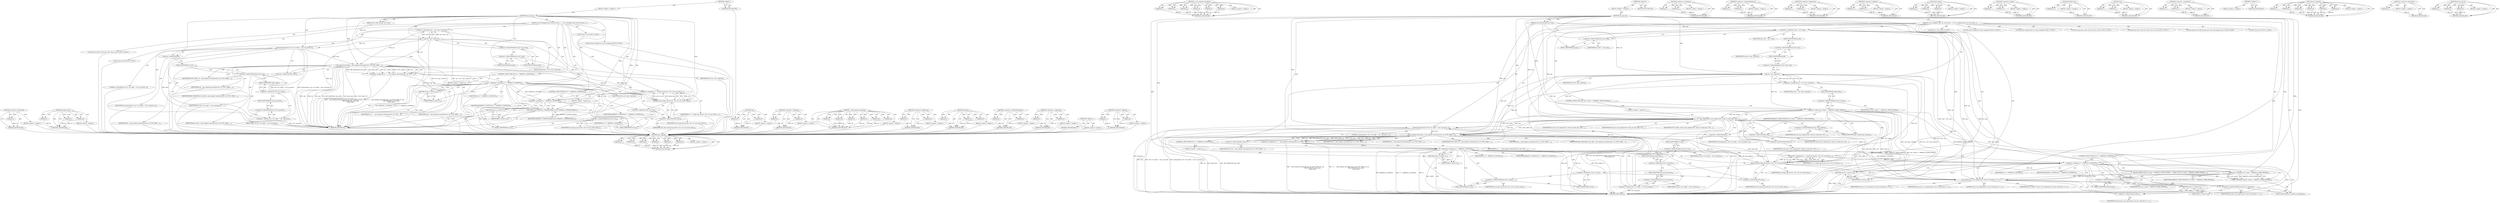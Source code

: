 digraph "&lt;operator&gt;.addition" {
vulnerable_163 [label=<(METHOD,get_segment)>];
vulnerable_164 [label=<(PARAM,p1)>];
vulnerable_165 [label=<(PARAM,p2)>];
vulnerable_166 [label=<(PARAM,p3)>];
vulnerable_167 [label=<(PARAM,p4)>];
vulnerable_168 [label=<(PARAM,p5)>];
vulnerable_169 [label=<(PARAM,p6)>];
vulnerable_170 [label=<(BLOCK,&lt;empty&gt;,&lt;empty&gt;)>];
vulnerable_171 [label=<(METHOD_RETURN,ANY)>];
vulnerable_192 [label=<(METHOD,__load_segment_descriptor)>];
vulnerable_193 [label=<(PARAM,p1)>];
vulnerable_194 [label=<(PARAM,p2)>];
vulnerable_195 [label=<(PARAM,p3)>];
vulnerable_196 [label=<(PARAM,p4)>];
vulnerable_197 [label=<(PARAM,p5)>];
vulnerable_198 [label=<(PARAM,p6)>];
vulnerable_199 [label=<(BLOCK,&lt;empty&gt;,&lt;empty&gt;)>];
vulnerable_200 [label=<(METHOD_RETURN,ANY)>];
vulnerable_6 [label=<(METHOD,&lt;global&gt;)<SUB>1</SUB>>];
vulnerable_7 [label=<(BLOCK,&lt;empty&gt;,&lt;empty&gt;)<SUB>1</SUB>>];
vulnerable_8 [label=<(METHOD,em_jmp_far)<SUB>1</SUB>>];
vulnerable_9 [label=<(PARAM,struct x86_emulate_ctxt *ctxt)<SUB>1</SUB>>];
vulnerable_10 [label=<(BLOCK,{
 	int rc;
	unsigned short sel, old_sel;
	stru...,{
 	int rc;
	unsigned short sel, old_sel;
	stru...)<SUB>2</SUB>>];
vulnerable_11 [label="<(LOCAL,int rc: int)<SUB>3</SUB>>"];
vulnerable_12 [label="<(LOCAL,short unsigned sel: short unsigned)<SUB>4</SUB>>"];
vulnerable_13 [label="<(LOCAL,short unsigned old_sel: short unsigned)<SUB>4</SUB>>"];
vulnerable_14 [label="<(LOCAL,struct desc_struct old_desc: desc_struct)<SUB>5</SUB>>"];
vulnerable_15 [label="<(LOCAL,struct desc_struct new_desc: desc_struct)<SUB>5</SUB>>"];
vulnerable_16 [label="<(LOCAL,const struct x86_emulate_ops* ops: x86_emulate_ops*)<SUB>6</SUB>>"];
vulnerable_17 [label=<(&lt;operator&gt;.assignment,*ops = ctxt-&gt;ops)<SUB>6</SUB>>];
vulnerable_18 [label=<(IDENTIFIER,ops,*ops = ctxt-&gt;ops)<SUB>6</SUB>>];
vulnerable_19 [label=<(&lt;operator&gt;.indirectFieldAccess,ctxt-&gt;ops)<SUB>6</SUB>>];
vulnerable_20 [label=<(IDENTIFIER,ctxt,*ops = ctxt-&gt;ops)<SUB>6</SUB>>];
vulnerable_21 [label=<(FIELD_IDENTIFIER,ops,ops)<SUB>6</SUB>>];
vulnerable_22 [label="<(LOCAL,u8 cpl: u8)<SUB>7</SUB>>"];
vulnerable_23 [label=<(&lt;operator&gt;.assignment,cpl = ctxt-&gt;ops-&gt;cpl(ctxt))<SUB>7</SUB>>];
vulnerable_24 [label=<(IDENTIFIER,cpl,cpl = ctxt-&gt;ops-&gt;cpl(ctxt))<SUB>7</SUB>>];
vulnerable_25 [label=<(cpl,ctxt-&gt;ops-&gt;cpl(ctxt))<SUB>7</SUB>>];
vulnerable_26 [label=<(&lt;operator&gt;.indirectFieldAccess,ctxt-&gt;ops-&gt;cpl)<SUB>7</SUB>>];
vulnerable_27 [label=<(&lt;operator&gt;.indirectFieldAccess,ctxt-&gt;ops)<SUB>7</SUB>>];
vulnerable_28 [label=<(IDENTIFIER,ctxt,ctxt-&gt;ops-&gt;cpl(ctxt))<SUB>7</SUB>>];
vulnerable_29 [label=<(FIELD_IDENTIFIER,ops,ops)<SUB>7</SUB>>];
vulnerable_30 [label=<(FIELD_IDENTIFIER,cpl,cpl)<SUB>7</SUB>>];
vulnerable_31 [label=<(IDENTIFIER,ctxt,ctxt-&gt;ops-&gt;cpl(ctxt))<SUB>7</SUB>>];
vulnerable_32 [label=<(CONTROL_STRUCTURE,IF,if (ctxt-&gt;mode == X86EMUL_MODE_PROT64))<SUB>10</SUB>>];
vulnerable_33 [label=<(&lt;operator&gt;.equals,ctxt-&gt;mode == X86EMUL_MODE_PROT64)<SUB>10</SUB>>];
vulnerable_34 [label=<(&lt;operator&gt;.indirectFieldAccess,ctxt-&gt;mode)<SUB>10</SUB>>];
vulnerable_35 [label=<(IDENTIFIER,ctxt,ctxt-&gt;mode == X86EMUL_MODE_PROT64)<SUB>10</SUB>>];
vulnerable_36 [label=<(FIELD_IDENTIFIER,mode,mode)<SUB>10</SUB>>];
vulnerable_37 [label=<(IDENTIFIER,X86EMUL_MODE_PROT64,ctxt-&gt;mode == X86EMUL_MODE_PROT64)<SUB>10</SUB>>];
vulnerable_38 [label=<(BLOCK,&lt;empty&gt;,&lt;empty&gt;)<SUB>11</SUB>>];
vulnerable_39 [label=<(get_segment,ops-&gt;get_segment(ctxt, &amp;old_sel, &amp;old_desc, NUL...)<SUB>11</SUB>>];
vulnerable_40 [label=<(&lt;operator&gt;.indirectFieldAccess,ops-&gt;get_segment)<SUB>11</SUB>>];
vulnerable_41 [label=<(IDENTIFIER,ops,ops-&gt;get_segment(ctxt, &amp;old_sel, &amp;old_desc, NUL...)<SUB>11</SUB>>];
vulnerable_42 [label=<(FIELD_IDENTIFIER,get_segment,get_segment)<SUB>11</SUB>>];
vulnerable_43 [label=<(IDENTIFIER,ctxt,ops-&gt;get_segment(ctxt, &amp;old_sel, &amp;old_desc, NUL...)<SUB>11</SUB>>];
vulnerable_44 [label=<(&lt;operator&gt;.addressOf,&amp;old_sel)<SUB>11</SUB>>];
vulnerable_45 [label=<(IDENTIFIER,old_sel,ops-&gt;get_segment(ctxt, &amp;old_sel, &amp;old_desc, NUL...)<SUB>11</SUB>>];
vulnerable_46 [label=<(&lt;operator&gt;.addressOf,&amp;old_desc)<SUB>11</SUB>>];
vulnerable_47 [label=<(IDENTIFIER,old_desc,ops-&gt;get_segment(ctxt, &amp;old_sel, &amp;old_desc, NUL...)<SUB>11</SUB>>];
vulnerable_48 [label=<(IDENTIFIER,NULL,ops-&gt;get_segment(ctxt, &amp;old_sel, &amp;old_desc, NUL...)<SUB>11</SUB>>];
vulnerable_49 [label=<(IDENTIFIER,VCPU_SREG_CS,ops-&gt;get_segment(ctxt, &amp;old_sel, &amp;old_desc, NUL...)<SUB>12</SUB>>];
vulnerable_50 [label=<(memcpy,memcpy(&amp;sel, ctxt-&gt;src.valptr + ctxt-&gt;op_bytes, 2))<SUB>13</SUB>>];
vulnerable_51 [label=<(&lt;operator&gt;.addressOf,&amp;sel)<SUB>13</SUB>>];
vulnerable_52 [label=<(IDENTIFIER,sel,memcpy(&amp;sel, ctxt-&gt;src.valptr + ctxt-&gt;op_bytes, 2))<SUB>13</SUB>>];
vulnerable_53 [label=<(&lt;operator&gt;.addition,ctxt-&gt;src.valptr + ctxt-&gt;op_bytes)<SUB>13</SUB>>];
vulnerable_54 [label=<(&lt;operator&gt;.fieldAccess,ctxt-&gt;src.valptr)<SUB>13</SUB>>];
vulnerable_55 [label=<(&lt;operator&gt;.indirectFieldAccess,ctxt-&gt;src)<SUB>13</SUB>>];
vulnerable_56 [label=<(IDENTIFIER,ctxt,ctxt-&gt;src.valptr + ctxt-&gt;op_bytes)<SUB>13</SUB>>];
vulnerable_57 [label=<(FIELD_IDENTIFIER,src,src)<SUB>13</SUB>>];
vulnerable_58 [label=<(FIELD_IDENTIFIER,valptr,valptr)<SUB>13</SUB>>];
vulnerable_59 [label=<(&lt;operator&gt;.indirectFieldAccess,ctxt-&gt;op_bytes)<SUB>13</SUB>>];
vulnerable_60 [label=<(IDENTIFIER,ctxt,ctxt-&gt;src.valptr + ctxt-&gt;op_bytes)<SUB>13</SUB>>];
vulnerable_61 [label=<(FIELD_IDENTIFIER,op_bytes,op_bytes)<SUB>13</SUB>>];
vulnerable_62 [label=<(LITERAL,2,memcpy(&amp;sel, ctxt-&gt;src.valptr + ctxt-&gt;op_bytes, 2))<SUB>13</SUB>>];
vulnerable_63 [label=<(&lt;operator&gt;.assignment,rc = __load_segment_descriptor(ctxt, sel, VCPU_...)<SUB>15</SUB>>];
vulnerable_64 [label=<(IDENTIFIER,rc,rc = __load_segment_descriptor(ctxt, sel, VCPU_...)<SUB>15</SUB>>];
vulnerable_65 [label=<(__load_segment_descriptor,__load_segment_descriptor(ctxt, sel, VCPU_SREG_...)<SUB>15</SUB>>];
vulnerable_66 [label=<(IDENTIFIER,ctxt,__load_segment_descriptor(ctxt, sel, VCPU_SREG_...)<SUB>15</SUB>>];
vulnerable_67 [label=<(IDENTIFIER,sel,__load_segment_descriptor(ctxt, sel, VCPU_SREG_...)<SUB>15</SUB>>];
vulnerable_68 [label=<(IDENTIFIER,VCPU_SREG_CS,__load_segment_descriptor(ctxt, sel, VCPU_SREG_...)<SUB>15</SUB>>];
vulnerable_69 [label=<(IDENTIFIER,cpl,__load_segment_descriptor(ctxt, sel, VCPU_SREG_...)<SUB>15</SUB>>];
vulnerable_70 [label=<(IDENTIFIER,X86_TRANSFER_CALL_JMP,__load_segment_descriptor(ctxt, sel, VCPU_SREG_...)<SUB>16</SUB>>];
vulnerable_71 [label=<(&lt;operator&gt;.addressOf,&amp;new_desc)<SUB>17</SUB>>];
vulnerable_72 [label=<(IDENTIFIER,new_desc,__load_segment_descriptor(ctxt, sel, VCPU_SREG_...)<SUB>17</SUB>>];
vulnerable_73 [label=<(CONTROL_STRUCTURE,IF,if (rc != X86EMUL_CONTINUE))<SUB>18</SUB>>];
vulnerable_74 [label=<(&lt;operator&gt;.notEquals,rc != X86EMUL_CONTINUE)<SUB>18</SUB>>];
vulnerable_75 [label=<(IDENTIFIER,rc,rc != X86EMUL_CONTINUE)<SUB>18</SUB>>];
vulnerable_76 [label=<(IDENTIFIER,X86EMUL_CONTINUE,rc != X86EMUL_CONTINUE)<SUB>18</SUB>>];
vulnerable_77 [label=<(BLOCK,&lt;empty&gt;,&lt;empty&gt;)<SUB>19</SUB>>];
vulnerable_78 [label=<(RETURN,return rc;,return rc;)<SUB>19</SUB>>];
vulnerable_79 [label=<(IDENTIFIER,rc,return rc;)<SUB>19</SUB>>];
vulnerable_80 [label=<(&lt;operator&gt;.assignment,rc = assign_eip_far(ctxt, ctxt-&gt;src.val, &amp;new_d...)<SUB>21</SUB>>];
vulnerable_81 [label=<(IDENTIFIER,rc,rc = assign_eip_far(ctxt, ctxt-&gt;src.val, &amp;new_d...)<SUB>21</SUB>>];
vulnerable_82 [label=<(assign_eip_far,assign_eip_far(ctxt, ctxt-&gt;src.val, &amp;new_desc))<SUB>21</SUB>>];
vulnerable_83 [label=<(IDENTIFIER,ctxt,assign_eip_far(ctxt, ctxt-&gt;src.val, &amp;new_desc))<SUB>21</SUB>>];
vulnerable_84 [label=<(&lt;operator&gt;.fieldAccess,ctxt-&gt;src.val)<SUB>21</SUB>>];
vulnerable_85 [label=<(&lt;operator&gt;.indirectFieldAccess,ctxt-&gt;src)<SUB>21</SUB>>];
vulnerable_86 [label=<(IDENTIFIER,ctxt,assign_eip_far(ctxt, ctxt-&gt;src.val, &amp;new_desc))<SUB>21</SUB>>];
vulnerable_87 [label=<(FIELD_IDENTIFIER,src,src)<SUB>21</SUB>>];
vulnerable_88 [label=<(FIELD_IDENTIFIER,val,val)<SUB>21</SUB>>];
vulnerable_89 [label=<(&lt;operator&gt;.addressOf,&amp;new_desc)<SUB>21</SUB>>];
vulnerable_90 [label=<(IDENTIFIER,new_desc,assign_eip_far(ctxt, ctxt-&gt;src.val, &amp;new_desc))<SUB>21</SUB>>];
vulnerable_91 [label=<(CONTROL_STRUCTURE,IF,if (rc != X86EMUL_CONTINUE))<SUB>22</SUB>>];
vulnerable_92 [label=<(&lt;operator&gt;.notEquals,rc != X86EMUL_CONTINUE)<SUB>22</SUB>>];
vulnerable_93 [label=<(IDENTIFIER,rc,rc != X86EMUL_CONTINUE)<SUB>22</SUB>>];
vulnerable_94 [label=<(IDENTIFIER,X86EMUL_CONTINUE,rc != X86EMUL_CONTINUE)<SUB>22</SUB>>];
vulnerable_95 [label=<(BLOCK,{
		WARN_ON(ctxt-&gt;mode != X86EMUL_MODE_PROT64);...,{
		WARN_ON(ctxt-&gt;mode != X86EMUL_MODE_PROT64);...)<SUB>22</SUB>>];
vulnerable_96 [label=<(WARN_ON,WARN_ON(ctxt-&gt;mode != X86EMUL_MODE_PROT64))<SUB>23</SUB>>];
vulnerable_97 [label=<(&lt;operator&gt;.notEquals,ctxt-&gt;mode != X86EMUL_MODE_PROT64)<SUB>23</SUB>>];
vulnerable_98 [label=<(&lt;operator&gt;.indirectFieldAccess,ctxt-&gt;mode)<SUB>23</SUB>>];
vulnerable_99 [label=<(IDENTIFIER,ctxt,ctxt-&gt;mode != X86EMUL_MODE_PROT64)<SUB>23</SUB>>];
vulnerable_100 [label=<(FIELD_IDENTIFIER,mode,mode)<SUB>23</SUB>>];
vulnerable_101 [label=<(IDENTIFIER,X86EMUL_MODE_PROT64,ctxt-&gt;mode != X86EMUL_MODE_PROT64)<SUB>23</SUB>>];
vulnerable_102 [label=<(set_segment,ops-&gt;set_segment(ctxt, old_sel, &amp;old_desc, 0, V...)<SUB>25</SUB>>];
vulnerable_103 [label=<(&lt;operator&gt;.indirectFieldAccess,ops-&gt;set_segment)<SUB>25</SUB>>];
vulnerable_104 [label=<(IDENTIFIER,ops,ops-&gt;set_segment(ctxt, old_sel, &amp;old_desc, 0, V...)<SUB>25</SUB>>];
vulnerable_105 [label=<(FIELD_IDENTIFIER,set_segment,set_segment)<SUB>25</SUB>>];
vulnerable_106 [label=<(IDENTIFIER,ctxt,ops-&gt;set_segment(ctxt, old_sel, &amp;old_desc, 0, V...)<SUB>25</SUB>>];
vulnerable_107 [label=<(IDENTIFIER,old_sel,ops-&gt;set_segment(ctxt, old_sel, &amp;old_desc, 0, V...)<SUB>25</SUB>>];
vulnerable_108 [label=<(&lt;operator&gt;.addressOf,&amp;old_desc)<SUB>25</SUB>>];
vulnerable_109 [label=<(IDENTIFIER,old_desc,ops-&gt;set_segment(ctxt, old_sel, &amp;old_desc, 0, V...)<SUB>25</SUB>>];
vulnerable_110 [label=<(LITERAL,0,ops-&gt;set_segment(ctxt, old_sel, &amp;old_desc, 0, V...)<SUB>25</SUB>>];
vulnerable_111 [label=<(IDENTIFIER,VCPU_SREG_CS,ops-&gt;set_segment(ctxt, old_sel, &amp;old_desc, 0, V...)<SUB>25</SUB>>];
vulnerable_112 [label=<(RETURN,return rc;,return rc;)<SUB>26</SUB>>];
vulnerable_113 [label=<(IDENTIFIER,rc,return rc;)<SUB>26</SUB>>];
vulnerable_114 [label=<(RETURN,return rc;,return rc;)<SUB>28</SUB>>];
vulnerable_115 [label=<(IDENTIFIER,rc,return rc;)<SUB>28</SUB>>];
vulnerable_116 [label=<(METHOD_RETURN,int)<SUB>1</SUB>>];
vulnerable_118 [label=<(METHOD_RETURN,ANY)<SUB>1</SUB>>];
vulnerable_201 [label=<(METHOD,&lt;operator&gt;.notEquals)>];
vulnerable_202 [label=<(PARAM,p1)>];
vulnerable_203 [label=<(PARAM,p2)>];
vulnerable_204 [label=<(BLOCK,&lt;empty&gt;,&lt;empty&gt;)>];
vulnerable_205 [label=<(METHOD_RETURN,ANY)>];
vulnerable_148 [label=<(METHOD,&lt;operator&gt;.indirectFieldAccess)>];
vulnerable_149 [label=<(PARAM,p1)>];
vulnerable_150 [label=<(PARAM,p2)>];
vulnerable_151 [label=<(BLOCK,&lt;empty&gt;,&lt;empty&gt;)>];
vulnerable_152 [label=<(METHOD_RETURN,ANY)>];
vulnerable_187 [label=<(METHOD,&lt;operator&gt;.fieldAccess)>];
vulnerable_188 [label=<(PARAM,p1)>];
vulnerable_189 [label=<(PARAM,p2)>];
vulnerable_190 [label=<(BLOCK,&lt;empty&gt;,&lt;empty&gt;)>];
vulnerable_191 [label=<(METHOD_RETURN,ANY)>];
vulnerable_182 [label=<(METHOD,&lt;operator&gt;.addition)>];
vulnerable_183 [label=<(PARAM,p1)>];
vulnerable_184 [label=<(PARAM,p2)>];
vulnerable_185 [label=<(BLOCK,&lt;empty&gt;,&lt;empty&gt;)>];
vulnerable_186 [label=<(METHOD_RETURN,ANY)>];
vulnerable_176 [label=<(METHOD,memcpy)>];
vulnerable_177 [label=<(PARAM,p1)>];
vulnerable_178 [label=<(PARAM,p2)>];
vulnerable_179 [label=<(PARAM,p3)>];
vulnerable_180 [label=<(BLOCK,&lt;empty&gt;,&lt;empty&gt;)>];
vulnerable_181 [label=<(METHOD_RETURN,ANY)>];
vulnerable_158 [label=<(METHOD,&lt;operator&gt;.equals)>];
vulnerable_159 [label=<(PARAM,p1)>];
vulnerable_160 [label=<(PARAM,p2)>];
vulnerable_161 [label=<(BLOCK,&lt;empty&gt;,&lt;empty&gt;)>];
vulnerable_162 [label=<(METHOD_RETURN,ANY)>];
vulnerable_212 [label=<(METHOD,WARN_ON)>];
vulnerable_213 [label=<(PARAM,p1)>];
vulnerable_214 [label=<(BLOCK,&lt;empty&gt;,&lt;empty&gt;)>];
vulnerable_215 [label=<(METHOD_RETURN,ANY)>];
vulnerable_153 [label=<(METHOD,cpl)>];
vulnerable_154 [label=<(PARAM,p1)>];
vulnerable_155 [label=<(PARAM,p2)>];
vulnerable_156 [label=<(BLOCK,&lt;empty&gt;,&lt;empty&gt;)>];
vulnerable_157 [label=<(METHOD_RETURN,ANY)>];
vulnerable_143 [label=<(METHOD,&lt;operator&gt;.assignment)>];
vulnerable_144 [label=<(PARAM,p1)>];
vulnerable_145 [label=<(PARAM,p2)>];
vulnerable_146 [label=<(BLOCK,&lt;empty&gt;,&lt;empty&gt;)>];
vulnerable_147 [label=<(METHOD_RETURN,ANY)>];
vulnerable_137 [label=<(METHOD,&lt;global&gt;)<SUB>1</SUB>>];
vulnerable_138 [label=<(BLOCK,&lt;empty&gt;,&lt;empty&gt;)>];
vulnerable_139 [label=<(METHOD_RETURN,ANY)>];
vulnerable_216 [label=<(METHOD,set_segment)>];
vulnerable_217 [label=<(PARAM,p1)>];
vulnerable_218 [label=<(PARAM,p2)>];
vulnerable_219 [label=<(PARAM,p3)>];
vulnerable_220 [label=<(PARAM,p4)>];
vulnerable_221 [label=<(PARAM,p5)>];
vulnerable_222 [label=<(PARAM,p6)>];
vulnerable_223 [label=<(BLOCK,&lt;empty&gt;,&lt;empty&gt;)>];
vulnerable_224 [label=<(METHOD_RETURN,ANY)>];
vulnerable_172 [label=<(METHOD,&lt;operator&gt;.addressOf)>];
vulnerable_173 [label=<(PARAM,p1)>];
vulnerable_174 [label=<(BLOCK,&lt;empty&gt;,&lt;empty&gt;)>];
vulnerable_175 [label=<(METHOD_RETURN,ANY)>];
vulnerable_206 [label=<(METHOD,assign_eip_far)>];
vulnerable_207 [label=<(PARAM,p1)>];
vulnerable_208 [label=<(PARAM,p2)>];
vulnerable_209 [label=<(PARAM,p3)>];
vulnerable_210 [label=<(BLOCK,&lt;empty&gt;,&lt;empty&gt;)>];
vulnerable_211 [label=<(METHOD_RETURN,ANY)>];
fixed_120 [label=<(METHOD,&lt;operator&gt;.addressOf)>];
fixed_121 [label=<(PARAM,p1)>];
fixed_122 [label=<(BLOCK,&lt;empty&gt;,&lt;empty&gt;)>];
fixed_123 [label=<(METHOD_RETURN,ANY)>];
fixed_148 [label=<(METHOD,assign_eip_far)>];
fixed_149 [label=<(PARAM,p1)>];
fixed_150 [label=<(PARAM,p2)>];
fixed_151 [label=<(PARAM,p3)>];
fixed_152 [label=<(BLOCK,&lt;empty&gt;,&lt;empty&gt;)>];
fixed_153 [label=<(METHOD_RETURN,ANY)>];
fixed_6 [label=<(METHOD,&lt;global&gt;)<SUB>1</SUB>>];
fixed_7 [label=<(BLOCK,&lt;empty&gt;,&lt;empty&gt;)<SUB>1</SUB>>];
fixed_8 [label=<(METHOD,em_jmp_far)<SUB>1</SUB>>];
fixed_9 [label=<(PARAM,struct x86_emulate_ctxt *ctxt)<SUB>1</SUB>>];
fixed_10 [label=<(BLOCK,{
 	int rc;
	unsigned short sel;
	struct desc_s...,{
 	int rc;
	unsigned short sel;
	struct desc_s...)<SUB>2</SUB>>];
fixed_11 [label="<(LOCAL,int rc: int)<SUB>3</SUB>>"];
fixed_12 [label="<(LOCAL,short unsigned sel: short unsigned)<SUB>4</SUB>>"];
fixed_13 [label="<(LOCAL,struct desc_struct new_desc: desc_struct)<SUB>5</SUB>>"];
fixed_14 [label="<(LOCAL,u8 cpl: u8)<SUB>6</SUB>>"];
fixed_15 [label=<(&lt;operator&gt;.assignment,cpl = ctxt-&gt;ops-&gt;cpl(ctxt))<SUB>6</SUB>>];
fixed_16 [label=<(IDENTIFIER,cpl,cpl = ctxt-&gt;ops-&gt;cpl(ctxt))<SUB>6</SUB>>];
fixed_17 [label=<(cpl,ctxt-&gt;ops-&gt;cpl(ctxt))<SUB>6</SUB>>];
fixed_18 [label=<(&lt;operator&gt;.indirectFieldAccess,ctxt-&gt;ops-&gt;cpl)<SUB>6</SUB>>];
fixed_19 [label=<(&lt;operator&gt;.indirectFieldAccess,ctxt-&gt;ops)<SUB>6</SUB>>];
fixed_20 [label=<(IDENTIFIER,ctxt,ctxt-&gt;ops-&gt;cpl(ctxt))<SUB>6</SUB>>];
fixed_21 [label=<(FIELD_IDENTIFIER,ops,ops)<SUB>6</SUB>>];
fixed_22 [label=<(FIELD_IDENTIFIER,cpl,cpl)<SUB>6</SUB>>];
fixed_23 [label=<(IDENTIFIER,ctxt,ctxt-&gt;ops-&gt;cpl(ctxt))<SUB>6</SUB>>];
fixed_24 [label=<(memcpy,memcpy(&amp;sel, ctxt-&gt;src.valptr + ctxt-&gt;op_bytes, 2))<SUB>8</SUB>>];
fixed_25 [label=<(&lt;operator&gt;.addressOf,&amp;sel)<SUB>8</SUB>>];
fixed_26 [label=<(IDENTIFIER,sel,memcpy(&amp;sel, ctxt-&gt;src.valptr + ctxt-&gt;op_bytes, 2))<SUB>8</SUB>>];
fixed_27 [label=<(&lt;operator&gt;.addition,ctxt-&gt;src.valptr + ctxt-&gt;op_bytes)<SUB>8</SUB>>];
fixed_28 [label=<(&lt;operator&gt;.fieldAccess,ctxt-&gt;src.valptr)<SUB>8</SUB>>];
fixed_29 [label=<(&lt;operator&gt;.indirectFieldAccess,ctxt-&gt;src)<SUB>8</SUB>>];
fixed_30 [label=<(IDENTIFIER,ctxt,ctxt-&gt;src.valptr + ctxt-&gt;op_bytes)<SUB>8</SUB>>];
fixed_31 [label=<(FIELD_IDENTIFIER,src,src)<SUB>8</SUB>>];
fixed_32 [label=<(FIELD_IDENTIFIER,valptr,valptr)<SUB>8</SUB>>];
fixed_33 [label=<(&lt;operator&gt;.indirectFieldAccess,ctxt-&gt;op_bytes)<SUB>8</SUB>>];
fixed_34 [label=<(IDENTIFIER,ctxt,ctxt-&gt;src.valptr + ctxt-&gt;op_bytes)<SUB>8</SUB>>];
fixed_35 [label=<(FIELD_IDENTIFIER,op_bytes,op_bytes)<SUB>8</SUB>>];
fixed_36 [label=<(LITERAL,2,memcpy(&amp;sel, ctxt-&gt;src.valptr + ctxt-&gt;op_bytes, 2))<SUB>8</SUB>>];
fixed_37 [label=<(&lt;operator&gt;.assignment,rc = __load_segment_descriptor(ctxt, sel, VCPU_...)<SUB>10</SUB>>];
fixed_38 [label=<(IDENTIFIER,rc,rc = __load_segment_descriptor(ctxt, sel, VCPU_...)<SUB>10</SUB>>];
fixed_39 [label=<(__load_segment_descriptor,__load_segment_descriptor(ctxt, sel, VCPU_SREG_...)<SUB>10</SUB>>];
fixed_40 [label=<(IDENTIFIER,ctxt,__load_segment_descriptor(ctxt, sel, VCPU_SREG_...)<SUB>10</SUB>>];
fixed_41 [label=<(IDENTIFIER,sel,__load_segment_descriptor(ctxt, sel, VCPU_SREG_...)<SUB>10</SUB>>];
fixed_42 [label=<(IDENTIFIER,VCPU_SREG_CS,__load_segment_descriptor(ctxt, sel, VCPU_SREG_...)<SUB>10</SUB>>];
fixed_43 [label=<(IDENTIFIER,cpl,__load_segment_descriptor(ctxt, sel, VCPU_SREG_...)<SUB>10</SUB>>];
fixed_44 [label=<(IDENTIFIER,X86_TRANSFER_CALL_JMP,__load_segment_descriptor(ctxt, sel, VCPU_SREG_...)<SUB>11</SUB>>];
fixed_45 [label=<(&lt;operator&gt;.addressOf,&amp;new_desc)<SUB>12</SUB>>];
fixed_46 [label=<(IDENTIFIER,new_desc,__load_segment_descriptor(ctxt, sel, VCPU_SREG_...)<SUB>12</SUB>>];
fixed_47 [label=<(CONTROL_STRUCTURE,IF,if (rc != X86EMUL_CONTINUE))<SUB>13</SUB>>];
fixed_48 [label=<(&lt;operator&gt;.notEquals,rc != X86EMUL_CONTINUE)<SUB>13</SUB>>];
fixed_49 [label=<(IDENTIFIER,rc,rc != X86EMUL_CONTINUE)<SUB>13</SUB>>];
fixed_50 [label=<(IDENTIFIER,X86EMUL_CONTINUE,rc != X86EMUL_CONTINUE)<SUB>13</SUB>>];
fixed_51 [label=<(BLOCK,&lt;empty&gt;,&lt;empty&gt;)<SUB>14</SUB>>];
fixed_52 [label=<(RETURN,return rc;,return rc;)<SUB>14</SUB>>];
fixed_53 [label=<(IDENTIFIER,rc,return rc;)<SUB>14</SUB>>];
fixed_54 [label=<(&lt;operator&gt;.assignment,rc = assign_eip_far(ctxt, ctxt-&gt;src.val, &amp;new_d...)<SUB>16</SUB>>];
fixed_55 [label=<(IDENTIFIER,rc,rc = assign_eip_far(ctxt, ctxt-&gt;src.val, &amp;new_d...)<SUB>16</SUB>>];
fixed_56 [label=<(assign_eip_far,assign_eip_far(ctxt, ctxt-&gt;src.val, &amp;new_desc))<SUB>16</SUB>>];
fixed_57 [label=<(IDENTIFIER,ctxt,assign_eip_far(ctxt, ctxt-&gt;src.val, &amp;new_desc))<SUB>16</SUB>>];
fixed_58 [label=<(&lt;operator&gt;.fieldAccess,ctxt-&gt;src.val)<SUB>16</SUB>>];
fixed_59 [label=<(&lt;operator&gt;.indirectFieldAccess,ctxt-&gt;src)<SUB>16</SUB>>];
fixed_60 [label=<(IDENTIFIER,ctxt,assign_eip_far(ctxt, ctxt-&gt;src.val, &amp;new_desc))<SUB>16</SUB>>];
fixed_61 [label=<(FIELD_IDENTIFIER,src,src)<SUB>16</SUB>>];
fixed_62 [label=<(FIELD_IDENTIFIER,val,val)<SUB>16</SUB>>];
fixed_63 [label=<(&lt;operator&gt;.addressOf,&amp;new_desc)<SUB>16</SUB>>];
fixed_64 [label=<(IDENTIFIER,new_desc,assign_eip_far(ctxt, ctxt-&gt;src.val, &amp;new_desc))<SUB>16</SUB>>];
fixed_65 [label=<(CONTROL_STRUCTURE,IF,if (rc != X86EMUL_CONTINUE))<SUB>18</SUB>>];
fixed_66 [label=<(&lt;operator&gt;.notEquals,rc != X86EMUL_CONTINUE)<SUB>18</SUB>>];
fixed_67 [label=<(IDENTIFIER,rc,rc != X86EMUL_CONTINUE)<SUB>18</SUB>>];
fixed_68 [label=<(IDENTIFIER,X86EMUL_CONTINUE,rc != X86EMUL_CONTINUE)<SUB>18</SUB>>];
fixed_69 [label=<(BLOCK,&lt;empty&gt;,&lt;empty&gt;)<SUB>19</SUB>>];
fixed_70 [label=<(RETURN,return X86EMUL_UNHANDLEABLE;,return X86EMUL_UNHANDLEABLE;)<SUB>19</SUB>>];
fixed_71 [label=<(IDENTIFIER,X86EMUL_UNHANDLEABLE,return X86EMUL_UNHANDLEABLE;)<SUB>19</SUB>>];
fixed_72 [label=<(RETURN,return rc;,return rc;)<SUB>21</SUB>>];
fixed_73 [label=<(IDENTIFIER,rc,return rc;)<SUB>21</SUB>>];
fixed_74 [label=<(METHOD_RETURN,int)<SUB>1</SUB>>];
fixed_76 [label=<(METHOD_RETURN,ANY)<SUB>1</SUB>>];
fixed_104 [label=<(METHOD,cpl)>];
fixed_105 [label=<(PARAM,p1)>];
fixed_106 [label=<(PARAM,p2)>];
fixed_107 [label=<(BLOCK,&lt;empty&gt;,&lt;empty&gt;)>];
fixed_108 [label=<(METHOD_RETURN,ANY)>];
fixed_143 [label=<(METHOD,&lt;operator&gt;.notEquals)>];
fixed_144 [label=<(PARAM,p1)>];
fixed_145 [label=<(PARAM,p2)>];
fixed_146 [label=<(BLOCK,&lt;empty&gt;,&lt;empty&gt;)>];
fixed_147 [label=<(METHOD_RETURN,ANY)>];
fixed_134 [label=<(METHOD,__load_segment_descriptor)>];
fixed_135 [label=<(PARAM,p1)>];
fixed_136 [label=<(PARAM,p2)>];
fixed_137 [label=<(PARAM,p3)>];
fixed_138 [label=<(PARAM,p4)>];
fixed_139 [label=<(PARAM,p5)>];
fixed_140 [label=<(PARAM,p6)>];
fixed_141 [label=<(BLOCK,&lt;empty&gt;,&lt;empty&gt;)>];
fixed_142 [label=<(METHOD_RETURN,ANY)>];
fixed_129 [label=<(METHOD,&lt;operator&gt;.fieldAccess)>];
fixed_130 [label=<(PARAM,p1)>];
fixed_131 [label=<(PARAM,p2)>];
fixed_132 [label=<(BLOCK,&lt;empty&gt;,&lt;empty&gt;)>];
fixed_133 [label=<(METHOD_RETURN,ANY)>];
fixed_114 [label=<(METHOD,memcpy)>];
fixed_115 [label=<(PARAM,p1)>];
fixed_116 [label=<(PARAM,p2)>];
fixed_117 [label=<(PARAM,p3)>];
fixed_118 [label=<(BLOCK,&lt;empty&gt;,&lt;empty&gt;)>];
fixed_119 [label=<(METHOD_RETURN,ANY)>];
fixed_109 [label=<(METHOD,&lt;operator&gt;.indirectFieldAccess)>];
fixed_110 [label=<(PARAM,p1)>];
fixed_111 [label=<(PARAM,p2)>];
fixed_112 [label=<(BLOCK,&lt;empty&gt;,&lt;empty&gt;)>];
fixed_113 [label=<(METHOD_RETURN,ANY)>];
fixed_99 [label=<(METHOD,&lt;operator&gt;.assignment)>];
fixed_100 [label=<(PARAM,p1)>];
fixed_101 [label=<(PARAM,p2)>];
fixed_102 [label=<(BLOCK,&lt;empty&gt;,&lt;empty&gt;)>];
fixed_103 [label=<(METHOD_RETURN,ANY)>];
fixed_93 [label=<(METHOD,&lt;global&gt;)<SUB>1</SUB>>];
fixed_94 [label=<(BLOCK,&lt;empty&gt;,&lt;empty&gt;)>];
fixed_95 [label=<(METHOD_RETURN,ANY)>];
fixed_124 [label=<(METHOD,&lt;operator&gt;.addition)>];
fixed_125 [label=<(PARAM,p1)>];
fixed_126 [label=<(PARAM,p2)>];
fixed_127 [label=<(BLOCK,&lt;empty&gt;,&lt;empty&gt;)>];
fixed_128 [label=<(METHOD_RETURN,ANY)>];
vulnerable_163 -> vulnerable_164  [key=0, label="AST: "];
vulnerable_163 -> vulnerable_164  [key=1, label="DDG: "];
vulnerable_163 -> vulnerable_170  [key=0, label="AST: "];
vulnerable_163 -> vulnerable_165  [key=0, label="AST: "];
vulnerable_163 -> vulnerable_165  [key=1, label="DDG: "];
vulnerable_163 -> vulnerable_171  [key=0, label="AST: "];
vulnerable_163 -> vulnerable_171  [key=1, label="CFG: "];
vulnerable_163 -> vulnerable_166  [key=0, label="AST: "];
vulnerable_163 -> vulnerable_166  [key=1, label="DDG: "];
vulnerable_163 -> vulnerable_167  [key=0, label="AST: "];
vulnerable_163 -> vulnerable_167  [key=1, label="DDG: "];
vulnerable_163 -> vulnerable_168  [key=0, label="AST: "];
vulnerable_163 -> vulnerable_168  [key=1, label="DDG: "];
vulnerable_163 -> vulnerable_169  [key=0, label="AST: "];
vulnerable_163 -> vulnerable_169  [key=1, label="DDG: "];
vulnerable_164 -> vulnerable_171  [key=0, label="DDG: p1"];
vulnerable_165 -> vulnerable_171  [key=0, label="DDG: p2"];
vulnerable_166 -> vulnerable_171  [key=0, label="DDG: p3"];
vulnerable_167 -> vulnerable_171  [key=0, label="DDG: p4"];
vulnerable_168 -> vulnerable_171  [key=0, label="DDG: p5"];
vulnerable_169 -> vulnerable_171  [key=0, label="DDG: p6"];
vulnerable_192 -> vulnerable_193  [key=0, label="AST: "];
vulnerable_192 -> vulnerable_193  [key=1, label="DDG: "];
vulnerable_192 -> vulnerable_199  [key=0, label="AST: "];
vulnerable_192 -> vulnerable_194  [key=0, label="AST: "];
vulnerable_192 -> vulnerable_194  [key=1, label="DDG: "];
vulnerable_192 -> vulnerable_200  [key=0, label="AST: "];
vulnerable_192 -> vulnerable_200  [key=1, label="CFG: "];
vulnerable_192 -> vulnerable_195  [key=0, label="AST: "];
vulnerable_192 -> vulnerable_195  [key=1, label="DDG: "];
vulnerable_192 -> vulnerable_196  [key=0, label="AST: "];
vulnerable_192 -> vulnerable_196  [key=1, label="DDG: "];
vulnerable_192 -> vulnerable_197  [key=0, label="AST: "];
vulnerable_192 -> vulnerable_197  [key=1, label="DDG: "];
vulnerable_192 -> vulnerable_198  [key=0, label="AST: "];
vulnerable_192 -> vulnerable_198  [key=1, label="DDG: "];
vulnerable_193 -> vulnerable_200  [key=0, label="DDG: p1"];
vulnerable_194 -> vulnerable_200  [key=0, label="DDG: p2"];
vulnerable_195 -> vulnerable_200  [key=0, label="DDG: p3"];
vulnerable_196 -> vulnerable_200  [key=0, label="DDG: p4"];
vulnerable_197 -> vulnerable_200  [key=0, label="DDG: p5"];
vulnerable_198 -> vulnerable_200  [key=0, label="DDG: p6"];
vulnerable_6 -> vulnerable_7  [key=0, label="AST: "];
vulnerable_6 -> vulnerable_118  [key=0, label="AST: "];
vulnerable_6 -> vulnerable_118  [key=1, label="CFG: "];
vulnerable_7 -> vulnerable_8  [key=0, label="AST: "];
vulnerable_8 -> vulnerable_9  [key=0, label="AST: "];
vulnerable_8 -> vulnerable_9  [key=1, label="DDG: "];
vulnerable_8 -> vulnerable_10  [key=0, label="AST: "];
vulnerable_8 -> vulnerable_116  [key=0, label="AST: "];
vulnerable_8 -> vulnerable_21  [key=0, label="CFG: "];
vulnerable_8 -> vulnerable_50  [key=0, label="DDG: "];
vulnerable_8 -> vulnerable_115  [key=0, label="DDG: "];
vulnerable_8 -> vulnerable_25  [key=0, label="DDG: "];
vulnerable_8 -> vulnerable_33  [key=0, label="DDG: "];
vulnerable_8 -> vulnerable_65  [key=0, label="DDG: "];
vulnerable_8 -> vulnerable_74  [key=0, label="DDG: "];
vulnerable_8 -> vulnerable_82  [key=0, label="DDG: "];
vulnerable_8 -> vulnerable_92  [key=0, label="DDG: "];
vulnerable_8 -> vulnerable_39  [key=0, label="DDG: "];
vulnerable_8 -> vulnerable_79  [key=0, label="DDG: "];
vulnerable_8 -> vulnerable_102  [key=0, label="DDG: "];
vulnerable_8 -> vulnerable_113  [key=0, label="DDG: "];
vulnerable_8 -> vulnerable_97  [key=0, label="DDG: "];
vulnerable_9 -> vulnerable_17  [key=0, label="DDG: ctxt"];
vulnerable_9 -> vulnerable_25  [key=0, label="DDG: ctxt"];
vulnerable_9 -> vulnerable_65  [key=0, label="DDG: ctxt"];
vulnerable_9 -> vulnerable_82  [key=0, label="DDG: ctxt"];
vulnerable_9 -> vulnerable_39  [key=0, label="DDG: ctxt"];
vulnerable_9 -> vulnerable_102  [key=0, label="DDG: ctxt"];
vulnerable_10 -> vulnerable_11  [key=0, label="AST: "];
vulnerable_10 -> vulnerable_12  [key=0, label="AST: "];
vulnerable_10 -> vulnerable_13  [key=0, label="AST: "];
vulnerable_10 -> vulnerable_14  [key=0, label="AST: "];
vulnerable_10 -> vulnerable_15  [key=0, label="AST: "];
vulnerable_10 -> vulnerable_16  [key=0, label="AST: "];
vulnerable_10 -> vulnerable_17  [key=0, label="AST: "];
vulnerable_10 -> vulnerable_22  [key=0, label="AST: "];
vulnerable_10 -> vulnerable_23  [key=0, label="AST: "];
vulnerable_10 -> vulnerable_32  [key=0, label="AST: "];
vulnerable_10 -> vulnerable_50  [key=0, label="AST: "];
vulnerable_10 -> vulnerable_63  [key=0, label="AST: "];
vulnerable_10 -> vulnerable_73  [key=0, label="AST: "];
vulnerable_10 -> vulnerable_80  [key=0, label="AST: "];
vulnerable_10 -> vulnerable_91  [key=0, label="AST: "];
vulnerable_10 -> vulnerable_114  [key=0, label="AST: "];
vulnerable_17 -> vulnerable_18  [key=0, label="AST: "];
vulnerable_17 -> vulnerable_19  [key=0, label="AST: "];
vulnerable_17 -> vulnerable_29  [key=0, label="CFG: "];
vulnerable_17 -> vulnerable_116  [key=0, label="DDG: ops"];
vulnerable_17 -> vulnerable_116  [key=1, label="DDG: ctxt-&gt;ops"];
vulnerable_17 -> vulnerable_116  [key=2, label="DDG: *ops = ctxt-&gt;ops"];
vulnerable_17 -> vulnerable_39  [key=0, label="DDG: ops"];
vulnerable_17 -> vulnerable_102  [key=0, label="DDG: ops"];
vulnerable_19 -> vulnerable_20  [key=0, label="AST: "];
vulnerable_19 -> vulnerable_21  [key=0, label="AST: "];
vulnerable_19 -> vulnerable_17  [key=0, label="CFG: "];
vulnerable_21 -> vulnerable_19  [key=0, label="CFG: "];
vulnerable_23 -> vulnerable_24  [key=0, label="AST: "];
vulnerable_23 -> vulnerable_25  [key=0, label="AST: "];
vulnerable_23 -> vulnerable_36  [key=0, label="CFG: "];
vulnerable_23 -> vulnerable_116  [key=0, label="DDG: ctxt-&gt;ops-&gt;cpl(ctxt)"];
vulnerable_23 -> vulnerable_116  [key=1, label="DDG: cpl = ctxt-&gt;ops-&gt;cpl(ctxt)"];
vulnerable_23 -> vulnerable_65  [key=0, label="DDG: cpl"];
vulnerable_25 -> vulnerable_26  [key=0, label="AST: "];
vulnerable_25 -> vulnerable_31  [key=0, label="AST: "];
vulnerable_25 -> vulnerable_23  [key=0, label="CFG: "];
vulnerable_25 -> vulnerable_23  [key=1, label="DDG: ctxt-&gt;ops-&gt;cpl"];
vulnerable_25 -> vulnerable_23  [key=2, label="DDG: ctxt"];
vulnerable_25 -> vulnerable_116  [key=0, label="DDG: ctxt-&gt;ops-&gt;cpl"];
vulnerable_25 -> vulnerable_50  [key=0, label="DDG: ctxt"];
vulnerable_25 -> vulnerable_33  [key=0, label="DDG: ctxt"];
vulnerable_25 -> vulnerable_53  [key=0, label="DDG: ctxt"];
vulnerable_25 -> vulnerable_65  [key=0, label="DDG: ctxt"];
vulnerable_25 -> vulnerable_82  [key=0, label="DDG: ctxt"];
vulnerable_25 -> vulnerable_39  [key=0, label="DDG: ctxt"];
vulnerable_25 -> vulnerable_102  [key=0, label="DDG: ctxt"];
vulnerable_26 -> vulnerable_27  [key=0, label="AST: "];
vulnerable_26 -> vulnerable_30  [key=0, label="AST: "];
vulnerable_26 -> vulnerable_25  [key=0, label="CFG: "];
vulnerable_27 -> vulnerable_28  [key=0, label="AST: "];
vulnerable_27 -> vulnerable_29  [key=0, label="AST: "];
vulnerable_27 -> vulnerable_30  [key=0, label="CFG: "];
vulnerable_29 -> vulnerable_27  [key=0, label="CFG: "];
vulnerable_30 -> vulnerable_26  [key=0, label="CFG: "];
vulnerable_32 -> vulnerable_33  [key=0, label="AST: "];
vulnerable_32 -> vulnerable_38  [key=0, label="AST: "];
vulnerable_33 -> vulnerable_34  [key=0, label="AST: "];
vulnerable_33 -> vulnerable_37  [key=0, label="AST: "];
vulnerable_33 -> vulnerable_42  [key=0, label="CFG: "];
vulnerable_33 -> vulnerable_42  [key=1, label="CDG: "];
vulnerable_33 -> vulnerable_51  [key=0, label="CFG: "];
vulnerable_33 -> vulnerable_116  [key=0, label="DDG: ctxt-&gt;mode"];
vulnerable_33 -> vulnerable_116  [key=1, label="DDG: X86EMUL_MODE_PROT64"];
vulnerable_33 -> vulnerable_116  [key=2, label="DDG: ctxt-&gt;mode == X86EMUL_MODE_PROT64"];
vulnerable_33 -> vulnerable_65  [key=0, label="DDG: ctxt-&gt;mode"];
vulnerable_33 -> vulnerable_82  [key=0, label="DDG: ctxt-&gt;mode"];
vulnerable_33 -> vulnerable_39  [key=0, label="DDG: ctxt-&gt;mode"];
vulnerable_33 -> vulnerable_39  [key=1, label="CDG: "];
vulnerable_33 -> vulnerable_97  [key=0, label="DDG: ctxt-&gt;mode"];
vulnerable_33 -> vulnerable_97  [key=1, label="DDG: X86EMUL_MODE_PROT64"];
vulnerable_33 -> vulnerable_46  [key=0, label="CDG: "];
vulnerable_33 -> vulnerable_40  [key=0, label="CDG: "];
vulnerable_33 -> vulnerable_44  [key=0, label="CDG: "];
vulnerable_34 -> vulnerable_35  [key=0, label="AST: "];
vulnerable_34 -> vulnerable_36  [key=0, label="AST: "];
vulnerable_34 -> vulnerable_33  [key=0, label="CFG: "];
vulnerable_36 -> vulnerable_34  [key=0, label="CFG: "];
vulnerable_38 -> vulnerable_39  [key=0, label="AST: "];
vulnerable_39 -> vulnerable_40  [key=0, label="AST: "];
vulnerable_39 -> vulnerable_43  [key=0, label="AST: "];
vulnerable_39 -> vulnerable_44  [key=0, label="AST: "];
vulnerable_39 -> vulnerable_46  [key=0, label="AST: "];
vulnerable_39 -> vulnerable_48  [key=0, label="AST: "];
vulnerable_39 -> vulnerable_49  [key=0, label="AST: "];
vulnerable_39 -> vulnerable_51  [key=0, label="CFG: "];
vulnerable_39 -> vulnerable_116  [key=0, label="DDG: ops-&gt;get_segment"];
vulnerable_39 -> vulnerable_116  [key=1, label="DDG: &amp;old_sel"];
vulnerable_39 -> vulnerable_116  [key=2, label="DDG: &amp;old_desc"];
vulnerable_39 -> vulnerable_116  [key=3, label="DDG: ops-&gt;get_segment(ctxt, &amp;old_sel, &amp;old_desc, NULL,
				 VCPU_SREG_CS)"];
vulnerable_39 -> vulnerable_116  [key=4, label="DDG: NULL"];
vulnerable_39 -> vulnerable_50  [key=0, label="DDG: ctxt"];
vulnerable_39 -> vulnerable_53  [key=0, label="DDG: ctxt"];
vulnerable_39 -> vulnerable_65  [key=0, label="DDG: ctxt"];
vulnerable_39 -> vulnerable_65  [key=1, label="DDG: VCPU_SREG_CS"];
vulnerable_39 -> vulnerable_82  [key=0, label="DDG: ctxt"];
vulnerable_39 -> vulnerable_102  [key=0, label="DDG: ctxt"];
vulnerable_39 -> vulnerable_102  [key=1, label="DDG: &amp;old_sel"];
vulnerable_39 -> vulnerable_102  [key=2, label="DDG: &amp;old_desc"];
vulnerable_40 -> vulnerable_41  [key=0, label="AST: "];
vulnerable_40 -> vulnerable_42  [key=0, label="AST: "];
vulnerable_40 -> vulnerable_44  [key=0, label="CFG: "];
vulnerable_42 -> vulnerable_40  [key=0, label="CFG: "];
vulnerable_44 -> vulnerable_45  [key=0, label="AST: "];
vulnerable_44 -> vulnerable_46  [key=0, label="CFG: "];
vulnerable_46 -> vulnerable_47  [key=0, label="AST: "];
vulnerable_46 -> vulnerable_39  [key=0, label="CFG: "];
vulnerable_50 -> vulnerable_51  [key=0, label="AST: "];
vulnerable_50 -> vulnerable_53  [key=0, label="AST: "];
vulnerable_50 -> vulnerable_62  [key=0, label="AST: "];
vulnerable_50 -> vulnerable_71  [key=0, label="CFG: "];
vulnerable_50 -> vulnerable_116  [key=0, label="DDG: &amp;sel"];
vulnerable_50 -> vulnerable_116  [key=1, label="DDG: ctxt-&gt;src.valptr + ctxt-&gt;op_bytes"];
vulnerable_50 -> vulnerable_116  [key=2, label="DDG: memcpy(&amp;sel, ctxt-&gt;src.valptr + ctxt-&gt;op_bytes, 2)"];
vulnerable_50 -> vulnerable_65  [key=0, label="DDG: &amp;sel"];
vulnerable_51 -> vulnerable_52  [key=0, label="AST: "];
vulnerable_51 -> vulnerable_57  [key=0, label="CFG: "];
vulnerable_53 -> vulnerable_54  [key=0, label="AST: "];
vulnerable_53 -> vulnerable_59  [key=0, label="AST: "];
vulnerable_53 -> vulnerable_50  [key=0, label="CFG: "];
vulnerable_53 -> vulnerable_116  [key=0, label="DDG: ctxt-&gt;op_bytes"];
vulnerable_54 -> vulnerable_55  [key=0, label="AST: "];
vulnerable_54 -> vulnerable_58  [key=0, label="AST: "];
vulnerable_54 -> vulnerable_61  [key=0, label="CFG: "];
vulnerable_55 -> vulnerable_56  [key=0, label="AST: "];
vulnerable_55 -> vulnerable_57  [key=0, label="AST: "];
vulnerable_55 -> vulnerable_58  [key=0, label="CFG: "];
vulnerable_57 -> vulnerable_55  [key=0, label="CFG: "];
vulnerable_58 -> vulnerable_54  [key=0, label="CFG: "];
vulnerable_59 -> vulnerable_60  [key=0, label="AST: "];
vulnerable_59 -> vulnerable_61  [key=0, label="AST: "];
vulnerable_59 -> vulnerable_53  [key=0, label="CFG: "];
vulnerable_61 -> vulnerable_59  [key=0, label="CFG: "];
vulnerable_63 -> vulnerable_64  [key=0, label="AST: "];
vulnerable_63 -> vulnerable_65  [key=0, label="AST: "];
vulnerable_63 -> vulnerable_74  [key=0, label="CFG: "];
vulnerable_63 -> vulnerable_74  [key=1, label="DDG: rc"];
vulnerable_63 -> vulnerable_116  [key=0, label="DDG: __load_segment_descriptor(ctxt, sel, VCPU_SREG_CS, cpl,
				       X86_TRANSFER_CALL_JMP,
				       &amp;new_desc)"];
vulnerable_63 -> vulnerable_116  [key=1, label="DDG: rc = __load_segment_descriptor(ctxt, sel, VCPU_SREG_CS, cpl,
				       X86_TRANSFER_CALL_JMP,
				       &amp;new_desc)"];
vulnerable_65 -> vulnerable_66  [key=0, label="AST: "];
vulnerable_65 -> vulnerable_67  [key=0, label="AST: "];
vulnerable_65 -> vulnerable_68  [key=0, label="AST: "];
vulnerable_65 -> vulnerable_69  [key=0, label="AST: "];
vulnerable_65 -> vulnerable_70  [key=0, label="AST: "];
vulnerable_65 -> vulnerable_71  [key=0, label="AST: "];
vulnerable_65 -> vulnerable_63  [key=0, label="CFG: "];
vulnerable_65 -> vulnerable_63  [key=1, label="DDG: sel"];
vulnerable_65 -> vulnerable_63  [key=2, label="DDG: X86_TRANSFER_CALL_JMP"];
vulnerable_65 -> vulnerable_63  [key=3, label="DDG: VCPU_SREG_CS"];
vulnerable_65 -> vulnerable_63  [key=4, label="DDG: &amp;new_desc"];
vulnerable_65 -> vulnerable_63  [key=5, label="DDG: ctxt"];
vulnerable_65 -> vulnerable_63  [key=6, label="DDG: cpl"];
vulnerable_65 -> vulnerable_116  [key=0, label="DDG: ctxt"];
vulnerable_65 -> vulnerable_116  [key=1, label="DDG: sel"];
vulnerable_65 -> vulnerable_116  [key=2, label="DDG: VCPU_SREG_CS"];
vulnerable_65 -> vulnerable_116  [key=3, label="DDG: cpl"];
vulnerable_65 -> vulnerable_116  [key=4, label="DDG: &amp;new_desc"];
vulnerable_65 -> vulnerable_116  [key=5, label="DDG: X86_TRANSFER_CALL_JMP"];
vulnerable_65 -> vulnerable_82  [key=0, label="DDG: ctxt"];
vulnerable_65 -> vulnerable_82  [key=1, label="DDG: &amp;new_desc"];
vulnerable_65 -> vulnerable_102  [key=0, label="DDG: VCPU_SREG_CS"];
vulnerable_71 -> vulnerable_72  [key=0, label="AST: "];
vulnerable_71 -> vulnerable_65  [key=0, label="CFG: "];
vulnerable_73 -> vulnerable_74  [key=0, label="AST: "];
vulnerable_73 -> vulnerable_77  [key=0, label="AST: "];
vulnerable_74 -> vulnerable_75  [key=0, label="AST: "];
vulnerable_74 -> vulnerable_76  [key=0, label="AST: "];
vulnerable_74 -> vulnerable_78  [key=0, label="CFG: "];
vulnerable_74 -> vulnerable_78  [key=1, label="CDG: "];
vulnerable_74 -> vulnerable_87  [key=0, label="CFG: "];
vulnerable_74 -> vulnerable_87  [key=1, label="CDG: "];
vulnerable_74 -> vulnerable_116  [key=0, label="DDG: rc"];
vulnerable_74 -> vulnerable_116  [key=1, label="DDG: X86EMUL_CONTINUE"];
vulnerable_74 -> vulnerable_116  [key=2, label="DDG: rc != X86EMUL_CONTINUE"];
vulnerable_74 -> vulnerable_92  [key=0, label="DDG: X86EMUL_CONTINUE"];
vulnerable_74 -> vulnerable_92  [key=1, label="CDG: "];
vulnerable_74 -> vulnerable_79  [key=0, label="DDG: rc"];
vulnerable_74 -> vulnerable_80  [key=0, label="CDG: "];
vulnerable_74 -> vulnerable_89  [key=0, label="CDG: "];
vulnerable_74 -> vulnerable_84  [key=0, label="CDG: "];
vulnerable_74 -> vulnerable_85  [key=0, label="CDG: "];
vulnerable_74 -> vulnerable_88  [key=0, label="CDG: "];
vulnerable_74 -> vulnerable_82  [key=0, label="CDG: "];
vulnerable_77 -> vulnerable_78  [key=0, label="AST: "];
vulnerable_78 -> vulnerable_79  [key=0, label="AST: "];
vulnerable_78 -> vulnerable_116  [key=0, label="CFG: "];
vulnerable_78 -> vulnerable_116  [key=1, label="DDG: &lt;RET&gt;"];
vulnerable_79 -> vulnerable_78  [key=0, label="DDG: rc"];
vulnerable_80 -> vulnerable_81  [key=0, label="AST: "];
vulnerable_80 -> vulnerable_82  [key=0, label="AST: "];
vulnerable_80 -> vulnerable_92  [key=0, label="CFG: "];
vulnerable_80 -> vulnerable_92  [key=1, label="DDG: rc"];
vulnerable_82 -> vulnerable_83  [key=0, label="AST: "];
vulnerable_82 -> vulnerable_84  [key=0, label="AST: "];
vulnerable_82 -> vulnerable_89  [key=0, label="AST: "];
vulnerable_82 -> vulnerable_80  [key=0, label="CFG: "];
vulnerable_82 -> vulnerable_80  [key=1, label="DDG: ctxt"];
vulnerable_82 -> vulnerable_80  [key=2, label="DDG: ctxt-&gt;src.val"];
vulnerable_82 -> vulnerable_80  [key=3, label="DDG: &amp;new_desc"];
vulnerable_82 -> vulnerable_102  [key=0, label="DDG: ctxt"];
vulnerable_82 -> vulnerable_97  [key=0, label="DDG: ctxt"];
vulnerable_84 -> vulnerable_85  [key=0, label="AST: "];
vulnerable_84 -> vulnerable_88  [key=0, label="AST: "];
vulnerable_84 -> vulnerable_89  [key=0, label="CFG: "];
vulnerable_85 -> vulnerable_86  [key=0, label="AST: "];
vulnerable_85 -> vulnerable_87  [key=0, label="AST: "];
vulnerable_85 -> vulnerable_88  [key=0, label="CFG: "];
vulnerable_87 -> vulnerable_85  [key=0, label="CFG: "];
vulnerable_88 -> vulnerable_84  [key=0, label="CFG: "];
vulnerable_89 -> vulnerable_90  [key=0, label="AST: "];
vulnerable_89 -> vulnerable_82  [key=0, label="CFG: "];
vulnerable_91 -> vulnerable_92  [key=0, label="AST: "];
vulnerable_91 -> vulnerable_95  [key=0, label="AST: "];
vulnerable_92 -> vulnerable_93  [key=0, label="AST: "];
vulnerable_92 -> vulnerable_94  [key=0, label="AST: "];
vulnerable_92 -> vulnerable_100  [key=0, label="CFG: "];
vulnerable_92 -> vulnerable_100  [key=1, label="CDG: "];
vulnerable_92 -> vulnerable_114  [key=0, label="CFG: "];
vulnerable_92 -> vulnerable_114  [key=1, label="CDG: "];
vulnerable_92 -> vulnerable_115  [key=0, label="DDG: rc"];
vulnerable_92 -> vulnerable_113  [key=0, label="DDG: rc"];
vulnerable_92 -> vulnerable_96  [key=0, label="CDG: "];
vulnerable_92 -> vulnerable_98  [key=0, label="CDG: "];
vulnerable_92 -> vulnerable_105  [key=0, label="CDG: "];
vulnerable_92 -> vulnerable_102  [key=0, label="CDG: "];
vulnerable_92 -> vulnerable_103  [key=0, label="CDG: "];
vulnerable_92 -> vulnerable_97  [key=0, label="CDG: "];
vulnerable_92 -> vulnerable_112  [key=0, label="CDG: "];
vulnerable_92 -> vulnerable_108  [key=0, label="CDG: "];
vulnerable_95 -> vulnerable_96  [key=0, label="AST: "];
vulnerable_95 -> vulnerable_102  [key=0, label="AST: "];
vulnerable_95 -> vulnerable_112  [key=0, label="AST: "];
vulnerable_96 -> vulnerable_97  [key=0, label="AST: "];
vulnerable_96 -> vulnerable_105  [key=0, label="CFG: "];
vulnerable_97 -> vulnerable_98  [key=0, label="AST: "];
vulnerable_97 -> vulnerable_101  [key=0, label="AST: "];
vulnerable_97 -> vulnerable_96  [key=0, label="CFG: "];
vulnerable_97 -> vulnerable_96  [key=1, label="DDG: ctxt-&gt;mode"];
vulnerable_97 -> vulnerable_96  [key=2, label="DDG: X86EMUL_MODE_PROT64"];
vulnerable_97 -> vulnerable_102  [key=0, label="DDG: ctxt-&gt;mode"];
vulnerable_98 -> vulnerable_99  [key=0, label="AST: "];
vulnerable_98 -> vulnerable_100  [key=0, label="AST: "];
vulnerable_98 -> vulnerable_97  [key=0, label="CFG: "];
vulnerable_100 -> vulnerable_98  [key=0, label="CFG: "];
vulnerable_102 -> vulnerable_103  [key=0, label="AST: "];
vulnerable_102 -> vulnerable_106  [key=0, label="AST: "];
vulnerable_102 -> vulnerable_107  [key=0, label="AST: "];
vulnerable_102 -> vulnerable_108  [key=0, label="AST: "];
vulnerable_102 -> vulnerable_110  [key=0, label="AST: "];
vulnerable_102 -> vulnerable_111  [key=0, label="AST: "];
vulnerable_102 -> vulnerable_112  [key=0, label="CFG: "];
vulnerable_103 -> vulnerable_104  [key=0, label="AST: "];
vulnerable_103 -> vulnerable_105  [key=0, label="AST: "];
vulnerable_103 -> vulnerable_108  [key=0, label="CFG: "];
vulnerable_105 -> vulnerable_103  [key=0, label="CFG: "];
vulnerable_108 -> vulnerable_109  [key=0, label="AST: "];
vulnerable_108 -> vulnerable_102  [key=0, label="CFG: "];
vulnerable_112 -> vulnerable_113  [key=0, label="AST: "];
vulnerable_112 -> vulnerable_116  [key=0, label="CFG: "];
vulnerable_112 -> vulnerable_116  [key=1, label="DDG: &lt;RET&gt;"];
vulnerable_113 -> vulnerable_112  [key=0, label="DDG: rc"];
vulnerable_114 -> vulnerable_115  [key=0, label="AST: "];
vulnerable_114 -> vulnerable_116  [key=0, label="CFG: "];
vulnerable_114 -> vulnerable_116  [key=1, label="DDG: &lt;RET&gt;"];
vulnerable_115 -> vulnerable_114  [key=0, label="DDG: rc"];
vulnerable_201 -> vulnerable_202  [key=0, label="AST: "];
vulnerable_201 -> vulnerable_202  [key=1, label="DDG: "];
vulnerable_201 -> vulnerable_204  [key=0, label="AST: "];
vulnerable_201 -> vulnerable_203  [key=0, label="AST: "];
vulnerable_201 -> vulnerable_203  [key=1, label="DDG: "];
vulnerable_201 -> vulnerable_205  [key=0, label="AST: "];
vulnerable_201 -> vulnerable_205  [key=1, label="CFG: "];
vulnerable_202 -> vulnerable_205  [key=0, label="DDG: p1"];
vulnerable_203 -> vulnerable_205  [key=0, label="DDG: p2"];
vulnerable_148 -> vulnerable_149  [key=0, label="AST: "];
vulnerable_148 -> vulnerable_149  [key=1, label="DDG: "];
vulnerable_148 -> vulnerable_151  [key=0, label="AST: "];
vulnerable_148 -> vulnerable_150  [key=0, label="AST: "];
vulnerable_148 -> vulnerable_150  [key=1, label="DDG: "];
vulnerable_148 -> vulnerable_152  [key=0, label="AST: "];
vulnerable_148 -> vulnerable_152  [key=1, label="CFG: "];
vulnerable_149 -> vulnerable_152  [key=0, label="DDG: p1"];
vulnerable_150 -> vulnerable_152  [key=0, label="DDG: p2"];
vulnerable_187 -> vulnerable_188  [key=0, label="AST: "];
vulnerable_187 -> vulnerable_188  [key=1, label="DDG: "];
vulnerable_187 -> vulnerable_190  [key=0, label="AST: "];
vulnerable_187 -> vulnerable_189  [key=0, label="AST: "];
vulnerable_187 -> vulnerable_189  [key=1, label="DDG: "];
vulnerable_187 -> vulnerable_191  [key=0, label="AST: "];
vulnerable_187 -> vulnerable_191  [key=1, label="CFG: "];
vulnerable_188 -> vulnerable_191  [key=0, label="DDG: p1"];
vulnerable_189 -> vulnerable_191  [key=0, label="DDG: p2"];
vulnerable_182 -> vulnerable_183  [key=0, label="AST: "];
vulnerable_182 -> vulnerable_183  [key=1, label="DDG: "];
vulnerable_182 -> vulnerable_185  [key=0, label="AST: "];
vulnerable_182 -> vulnerable_184  [key=0, label="AST: "];
vulnerable_182 -> vulnerable_184  [key=1, label="DDG: "];
vulnerable_182 -> vulnerable_186  [key=0, label="AST: "];
vulnerable_182 -> vulnerable_186  [key=1, label="CFG: "];
vulnerable_183 -> vulnerable_186  [key=0, label="DDG: p1"];
vulnerable_184 -> vulnerable_186  [key=0, label="DDG: p2"];
vulnerable_176 -> vulnerable_177  [key=0, label="AST: "];
vulnerable_176 -> vulnerable_177  [key=1, label="DDG: "];
vulnerable_176 -> vulnerable_180  [key=0, label="AST: "];
vulnerable_176 -> vulnerable_178  [key=0, label="AST: "];
vulnerable_176 -> vulnerable_178  [key=1, label="DDG: "];
vulnerable_176 -> vulnerable_181  [key=0, label="AST: "];
vulnerable_176 -> vulnerable_181  [key=1, label="CFG: "];
vulnerable_176 -> vulnerable_179  [key=0, label="AST: "];
vulnerable_176 -> vulnerable_179  [key=1, label="DDG: "];
vulnerable_177 -> vulnerable_181  [key=0, label="DDG: p1"];
vulnerable_178 -> vulnerable_181  [key=0, label="DDG: p2"];
vulnerable_179 -> vulnerable_181  [key=0, label="DDG: p3"];
vulnerable_158 -> vulnerable_159  [key=0, label="AST: "];
vulnerable_158 -> vulnerable_159  [key=1, label="DDG: "];
vulnerable_158 -> vulnerable_161  [key=0, label="AST: "];
vulnerable_158 -> vulnerable_160  [key=0, label="AST: "];
vulnerable_158 -> vulnerable_160  [key=1, label="DDG: "];
vulnerable_158 -> vulnerable_162  [key=0, label="AST: "];
vulnerable_158 -> vulnerable_162  [key=1, label="CFG: "];
vulnerable_159 -> vulnerable_162  [key=0, label="DDG: p1"];
vulnerable_160 -> vulnerable_162  [key=0, label="DDG: p2"];
vulnerable_212 -> vulnerable_213  [key=0, label="AST: "];
vulnerable_212 -> vulnerable_213  [key=1, label="DDG: "];
vulnerable_212 -> vulnerable_214  [key=0, label="AST: "];
vulnerable_212 -> vulnerable_215  [key=0, label="AST: "];
vulnerable_212 -> vulnerable_215  [key=1, label="CFG: "];
vulnerable_213 -> vulnerable_215  [key=0, label="DDG: p1"];
vulnerable_153 -> vulnerable_154  [key=0, label="AST: "];
vulnerable_153 -> vulnerable_154  [key=1, label="DDG: "];
vulnerable_153 -> vulnerable_156  [key=0, label="AST: "];
vulnerable_153 -> vulnerable_155  [key=0, label="AST: "];
vulnerable_153 -> vulnerable_155  [key=1, label="DDG: "];
vulnerable_153 -> vulnerable_157  [key=0, label="AST: "];
vulnerable_153 -> vulnerable_157  [key=1, label="CFG: "];
vulnerable_154 -> vulnerable_157  [key=0, label="DDG: p1"];
vulnerable_155 -> vulnerable_157  [key=0, label="DDG: p2"];
vulnerable_143 -> vulnerable_144  [key=0, label="AST: "];
vulnerable_143 -> vulnerable_144  [key=1, label="DDG: "];
vulnerable_143 -> vulnerable_146  [key=0, label="AST: "];
vulnerable_143 -> vulnerable_145  [key=0, label="AST: "];
vulnerable_143 -> vulnerable_145  [key=1, label="DDG: "];
vulnerable_143 -> vulnerable_147  [key=0, label="AST: "];
vulnerable_143 -> vulnerable_147  [key=1, label="CFG: "];
vulnerable_144 -> vulnerable_147  [key=0, label="DDG: p1"];
vulnerable_145 -> vulnerable_147  [key=0, label="DDG: p2"];
vulnerable_137 -> vulnerable_138  [key=0, label="AST: "];
vulnerable_137 -> vulnerable_139  [key=0, label="AST: "];
vulnerable_137 -> vulnerable_139  [key=1, label="CFG: "];
vulnerable_216 -> vulnerable_217  [key=0, label="AST: "];
vulnerable_216 -> vulnerable_217  [key=1, label="DDG: "];
vulnerable_216 -> vulnerable_223  [key=0, label="AST: "];
vulnerable_216 -> vulnerable_218  [key=0, label="AST: "];
vulnerable_216 -> vulnerable_218  [key=1, label="DDG: "];
vulnerable_216 -> vulnerable_224  [key=0, label="AST: "];
vulnerable_216 -> vulnerable_224  [key=1, label="CFG: "];
vulnerable_216 -> vulnerable_219  [key=0, label="AST: "];
vulnerable_216 -> vulnerable_219  [key=1, label="DDG: "];
vulnerable_216 -> vulnerable_220  [key=0, label="AST: "];
vulnerable_216 -> vulnerable_220  [key=1, label="DDG: "];
vulnerable_216 -> vulnerable_221  [key=0, label="AST: "];
vulnerable_216 -> vulnerable_221  [key=1, label="DDG: "];
vulnerable_216 -> vulnerable_222  [key=0, label="AST: "];
vulnerable_216 -> vulnerable_222  [key=1, label="DDG: "];
vulnerable_217 -> vulnerable_224  [key=0, label="DDG: p1"];
vulnerable_218 -> vulnerable_224  [key=0, label="DDG: p2"];
vulnerable_219 -> vulnerable_224  [key=0, label="DDG: p3"];
vulnerable_220 -> vulnerable_224  [key=0, label="DDG: p4"];
vulnerable_221 -> vulnerable_224  [key=0, label="DDG: p5"];
vulnerable_222 -> vulnerable_224  [key=0, label="DDG: p6"];
vulnerable_172 -> vulnerable_173  [key=0, label="AST: "];
vulnerable_172 -> vulnerable_173  [key=1, label="DDG: "];
vulnerable_172 -> vulnerable_174  [key=0, label="AST: "];
vulnerable_172 -> vulnerable_175  [key=0, label="AST: "];
vulnerable_172 -> vulnerable_175  [key=1, label="CFG: "];
vulnerable_173 -> vulnerable_175  [key=0, label="DDG: p1"];
vulnerable_206 -> vulnerable_207  [key=0, label="AST: "];
vulnerable_206 -> vulnerable_207  [key=1, label="DDG: "];
vulnerable_206 -> vulnerable_210  [key=0, label="AST: "];
vulnerable_206 -> vulnerable_208  [key=0, label="AST: "];
vulnerable_206 -> vulnerable_208  [key=1, label="DDG: "];
vulnerable_206 -> vulnerable_211  [key=0, label="AST: "];
vulnerable_206 -> vulnerable_211  [key=1, label="CFG: "];
vulnerable_206 -> vulnerable_209  [key=0, label="AST: "];
vulnerable_206 -> vulnerable_209  [key=1, label="DDG: "];
vulnerable_207 -> vulnerable_211  [key=0, label="DDG: p1"];
vulnerable_208 -> vulnerable_211  [key=0, label="DDG: p2"];
vulnerable_209 -> vulnerable_211  [key=0, label="DDG: p3"];
fixed_120 -> fixed_121  [key=0, label="AST: "];
fixed_120 -> fixed_121  [key=1, label="DDG: "];
fixed_120 -> fixed_122  [key=0, label="AST: "];
fixed_120 -> fixed_123  [key=0, label="AST: "];
fixed_120 -> fixed_123  [key=1, label="CFG: "];
fixed_121 -> fixed_123  [key=0, label="DDG: p1"];
fixed_122 -> vulnerable_163  [key=0];
fixed_123 -> vulnerable_163  [key=0];
fixed_148 -> fixed_149  [key=0, label="AST: "];
fixed_148 -> fixed_149  [key=1, label="DDG: "];
fixed_148 -> fixed_152  [key=0, label="AST: "];
fixed_148 -> fixed_150  [key=0, label="AST: "];
fixed_148 -> fixed_150  [key=1, label="DDG: "];
fixed_148 -> fixed_153  [key=0, label="AST: "];
fixed_148 -> fixed_153  [key=1, label="CFG: "];
fixed_148 -> fixed_151  [key=0, label="AST: "];
fixed_148 -> fixed_151  [key=1, label="DDG: "];
fixed_149 -> fixed_153  [key=0, label="DDG: p1"];
fixed_150 -> fixed_153  [key=0, label="DDG: p2"];
fixed_151 -> fixed_153  [key=0, label="DDG: p3"];
fixed_152 -> vulnerable_163  [key=0];
fixed_153 -> vulnerable_163  [key=0];
fixed_6 -> fixed_7  [key=0, label="AST: "];
fixed_6 -> fixed_76  [key=0, label="AST: "];
fixed_6 -> fixed_76  [key=1, label="CFG: "];
fixed_7 -> fixed_8  [key=0, label="AST: "];
fixed_8 -> fixed_9  [key=0, label="AST: "];
fixed_8 -> fixed_9  [key=1, label="DDG: "];
fixed_8 -> fixed_10  [key=0, label="AST: "];
fixed_8 -> fixed_74  [key=0, label="AST: "];
fixed_8 -> fixed_21  [key=0, label="CFG: "];
fixed_8 -> fixed_24  [key=0, label="DDG: "];
fixed_8 -> fixed_73  [key=0, label="DDG: "];
fixed_8 -> fixed_17  [key=0, label="DDG: "];
fixed_8 -> fixed_39  [key=0, label="DDG: "];
fixed_8 -> fixed_48  [key=0, label="DDG: "];
fixed_8 -> fixed_56  [key=0, label="DDG: "];
fixed_8 -> fixed_66  [key=0, label="DDG: "];
fixed_8 -> fixed_70  [key=0, label="DDG: "];
fixed_8 -> fixed_53  [key=0, label="DDG: "];
fixed_8 -> fixed_71  [key=0, label="DDG: "];
fixed_9 -> fixed_17  [key=0, label="DDG: ctxt"];
fixed_10 -> fixed_11  [key=0, label="AST: "];
fixed_10 -> fixed_12  [key=0, label="AST: "];
fixed_10 -> fixed_13  [key=0, label="AST: "];
fixed_10 -> fixed_14  [key=0, label="AST: "];
fixed_10 -> fixed_15  [key=0, label="AST: "];
fixed_10 -> fixed_24  [key=0, label="AST: "];
fixed_10 -> fixed_37  [key=0, label="AST: "];
fixed_10 -> fixed_47  [key=0, label="AST: "];
fixed_10 -> fixed_54  [key=0, label="AST: "];
fixed_10 -> fixed_65  [key=0, label="AST: "];
fixed_10 -> fixed_72  [key=0, label="AST: "];
fixed_11 -> vulnerable_163  [key=0];
fixed_12 -> vulnerable_163  [key=0];
fixed_13 -> vulnerable_163  [key=0];
fixed_14 -> vulnerable_163  [key=0];
fixed_15 -> fixed_16  [key=0, label="AST: "];
fixed_15 -> fixed_17  [key=0, label="AST: "];
fixed_15 -> fixed_25  [key=0, label="CFG: "];
fixed_15 -> fixed_74  [key=0, label="DDG: ctxt-&gt;ops-&gt;cpl(ctxt)"];
fixed_15 -> fixed_74  [key=1, label="DDG: cpl = ctxt-&gt;ops-&gt;cpl(ctxt)"];
fixed_15 -> fixed_39  [key=0, label="DDG: cpl"];
fixed_16 -> vulnerable_163  [key=0];
fixed_17 -> fixed_18  [key=0, label="AST: "];
fixed_17 -> fixed_23  [key=0, label="AST: "];
fixed_17 -> fixed_15  [key=0, label="CFG: "];
fixed_17 -> fixed_15  [key=1, label="DDG: ctxt-&gt;ops-&gt;cpl"];
fixed_17 -> fixed_15  [key=2, label="DDG: ctxt"];
fixed_17 -> fixed_74  [key=0, label="DDG: ctxt-&gt;ops-&gt;cpl"];
fixed_17 -> fixed_24  [key=0, label="DDG: ctxt"];
fixed_17 -> fixed_27  [key=0, label="DDG: ctxt"];
fixed_17 -> fixed_39  [key=0, label="DDG: ctxt"];
fixed_17 -> fixed_56  [key=0, label="DDG: ctxt"];
fixed_18 -> fixed_19  [key=0, label="AST: "];
fixed_18 -> fixed_22  [key=0, label="AST: "];
fixed_18 -> fixed_17  [key=0, label="CFG: "];
fixed_19 -> fixed_20  [key=0, label="AST: "];
fixed_19 -> fixed_21  [key=0, label="AST: "];
fixed_19 -> fixed_22  [key=0, label="CFG: "];
fixed_20 -> vulnerable_163  [key=0];
fixed_21 -> fixed_19  [key=0, label="CFG: "];
fixed_22 -> fixed_18  [key=0, label="CFG: "];
fixed_23 -> vulnerable_163  [key=0];
fixed_24 -> fixed_25  [key=0, label="AST: "];
fixed_24 -> fixed_27  [key=0, label="AST: "];
fixed_24 -> fixed_36  [key=0, label="AST: "];
fixed_24 -> fixed_45  [key=0, label="CFG: "];
fixed_24 -> fixed_74  [key=0, label="DDG: &amp;sel"];
fixed_24 -> fixed_74  [key=1, label="DDG: ctxt-&gt;src.valptr + ctxt-&gt;op_bytes"];
fixed_24 -> fixed_74  [key=2, label="DDG: memcpy(&amp;sel, ctxt-&gt;src.valptr + ctxt-&gt;op_bytes, 2)"];
fixed_24 -> fixed_39  [key=0, label="DDG: &amp;sel"];
fixed_25 -> fixed_26  [key=0, label="AST: "];
fixed_25 -> fixed_31  [key=0, label="CFG: "];
fixed_26 -> vulnerable_163  [key=0];
fixed_27 -> fixed_28  [key=0, label="AST: "];
fixed_27 -> fixed_33  [key=0, label="AST: "];
fixed_27 -> fixed_24  [key=0, label="CFG: "];
fixed_27 -> fixed_74  [key=0, label="DDG: ctxt-&gt;op_bytes"];
fixed_28 -> fixed_29  [key=0, label="AST: "];
fixed_28 -> fixed_32  [key=0, label="AST: "];
fixed_28 -> fixed_35  [key=0, label="CFG: "];
fixed_29 -> fixed_30  [key=0, label="AST: "];
fixed_29 -> fixed_31  [key=0, label="AST: "];
fixed_29 -> fixed_32  [key=0, label="CFG: "];
fixed_30 -> vulnerable_163  [key=0];
fixed_31 -> fixed_29  [key=0, label="CFG: "];
fixed_32 -> fixed_28  [key=0, label="CFG: "];
fixed_33 -> fixed_34  [key=0, label="AST: "];
fixed_33 -> fixed_35  [key=0, label="AST: "];
fixed_33 -> fixed_27  [key=0, label="CFG: "];
fixed_34 -> vulnerable_163  [key=0];
fixed_35 -> fixed_33  [key=0, label="CFG: "];
fixed_36 -> vulnerable_163  [key=0];
fixed_37 -> fixed_38  [key=0, label="AST: "];
fixed_37 -> fixed_39  [key=0, label="AST: "];
fixed_37 -> fixed_48  [key=0, label="CFG: "];
fixed_37 -> fixed_48  [key=1, label="DDG: rc"];
fixed_37 -> fixed_74  [key=0, label="DDG: __load_segment_descriptor(ctxt, sel, VCPU_SREG_CS, cpl,
				       X86_TRANSFER_CALL_JMP,
				       &amp;new_desc)"];
fixed_37 -> fixed_74  [key=1, label="DDG: rc = __load_segment_descriptor(ctxt, sel, VCPU_SREG_CS, cpl,
				       X86_TRANSFER_CALL_JMP,
				       &amp;new_desc)"];
fixed_38 -> vulnerable_163  [key=0];
fixed_39 -> fixed_40  [key=0, label="AST: "];
fixed_39 -> fixed_41  [key=0, label="AST: "];
fixed_39 -> fixed_42  [key=0, label="AST: "];
fixed_39 -> fixed_43  [key=0, label="AST: "];
fixed_39 -> fixed_44  [key=0, label="AST: "];
fixed_39 -> fixed_45  [key=0, label="AST: "];
fixed_39 -> fixed_37  [key=0, label="CFG: "];
fixed_39 -> fixed_37  [key=1, label="DDG: X86_TRANSFER_CALL_JMP"];
fixed_39 -> fixed_37  [key=2, label="DDG: &amp;new_desc"];
fixed_39 -> fixed_37  [key=3, label="DDG: ctxt"];
fixed_39 -> fixed_37  [key=4, label="DDG: sel"];
fixed_39 -> fixed_37  [key=5, label="DDG: VCPU_SREG_CS"];
fixed_39 -> fixed_37  [key=6, label="DDG: cpl"];
fixed_39 -> fixed_74  [key=0, label="DDG: ctxt"];
fixed_39 -> fixed_74  [key=1, label="DDG: sel"];
fixed_39 -> fixed_74  [key=2, label="DDG: cpl"];
fixed_39 -> fixed_74  [key=3, label="DDG: X86_TRANSFER_CALL_JMP"];
fixed_39 -> fixed_74  [key=4, label="DDG: &amp;new_desc"];
fixed_39 -> fixed_74  [key=5, label="DDG: VCPU_SREG_CS"];
fixed_39 -> fixed_56  [key=0, label="DDG: ctxt"];
fixed_39 -> fixed_56  [key=1, label="DDG: &amp;new_desc"];
fixed_40 -> vulnerable_163  [key=0];
fixed_41 -> vulnerable_163  [key=0];
fixed_42 -> vulnerable_163  [key=0];
fixed_43 -> vulnerable_163  [key=0];
fixed_44 -> vulnerable_163  [key=0];
fixed_45 -> fixed_46  [key=0, label="AST: "];
fixed_45 -> fixed_39  [key=0, label="CFG: "];
fixed_46 -> vulnerable_163  [key=0];
fixed_47 -> fixed_48  [key=0, label="AST: "];
fixed_47 -> fixed_51  [key=0, label="AST: "];
fixed_48 -> fixed_49  [key=0, label="AST: "];
fixed_48 -> fixed_50  [key=0, label="AST: "];
fixed_48 -> fixed_52  [key=0, label="CFG: "];
fixed_48 -> fixed_52  [key=1, label="CDG: "];
fixed_48 -> fixed_61  [key=0, label="CFG: "];
fixed_48 -> fixed_61  [key=1, label="CDG: "];
fixed_48 -> fixed_74  [key=0, label="DDG: rc"];
fixed_48 -> fixed_74  [key=1, label="DDG: X86EMUL_CONTINUE"];
fixed_48 -> fixed_74  [key=2, label="DDG: rc != X86EMUL_CONTINUE"];
fixed_48 -> fixed_66  [key=0, label="DDG: X86EMUL_CONTINUE"];
fixed_48 -> fixed_66  [key=1, label="CDG: "];
fixed_48 -> fixed_53  [key=0, label="DDG: rc"];
fixed_48 -> fixed_58  [key=0, label="CDG: "];
fixed_48 -> fixed_59  [key=0, label="CDG: "];
fixed_48 -> fixed_56  [key=0, label="CDG: "];
fixed_48 -> fixed_54  [key=0, label="CDG: "];
fixed_48 -> fixed_62  [key=0, label="CDG: "];
fixed_48 -> fixed_63  [key=0, label="CDG: "];
fixed_49 -> vulnerable_163  [key=0];
fixed_50 -> vulnerable_163  [key=0];
fixed_51 -> fixed_52  [key=0, label="AST: "];
fixed_52 -> fixed_53  [key=0, label="AST: "];
fixed_52 -> fixed_74  [key=0, label="CFG: "];
fixed_52 -> fixed_74  [key=1, label="DDG: &lt;RET&gt;"];
fixed_53 -> fixed_52  [key=0, label="DDG: rc"];
fixed_54 -> fixed_55  [key=0, label="AST: "];
fixed_54 -> fixed_56  [key=0, label="AST: "];
fixed_54 -> fixed_66  [key=0, label="CFG: "];
fixed_54 -> fixed_66  [key=1, label="DDG: rc"];
fixed_55 -> vulnerable_163  [key=0];
fixed_56 -> fixed_57  [key=0, label="AST: "];
fixed_56 -> fixed_58  [key=0, label="AST: "];
fixed_56 -> fixed_63  [key=0, label="AST: "];
fixed_56 -> fixed_54  [key=0, label="CFG: "];
fixed_56 -> fixed_54  [key=1, label="DDG: ctxt"];
fixed_56 -> fixed_54  [key=2, label="DDG: ctxt-&gt;src.val"];
fixed_56 -> fixed_54  [key=3, label="DDG: &amp;new_desc"];
fixed_57 -> vulnerable_163  [key=0];
fixed_58 -> fixed_59  [key=0, label="AST: "];
fixed_58 -> fixed_62  [key=0, label="AST: "];
fixed_58 -> fixed_63  [key=0, label="CFG: "];
fixed_59 -> fixed_60  [key=0, label="AST: "];
fixed_59 -> fixed_61  [key=0, label="AST: "];
fixed_59 -> fixed_62  [key=0, label="CFG: "];
fixed_60 -> vulnerable_163  [key=0];
fixed_61 -> fixed_59  [key=0, label="CFG: "];
fixed_62 -> fixed_58  [key=0, label="CFG: "];
fixed_63 -> fixed_64  [key=0, label="AST: "];
fixed_63 -> fixed_56  [key=0, label="CFG: "];
fixed_64 -> vulnerable_163  [key=0];
fixed_65 -> fixed_66  [key=0, label="AST: "];
fixed_65 -> fixed_69  [key=0, label="AST: "];
fixed_66 -> fixed_67  [key=0, label="AST: "];
fixed_66 -> fixed_68  [key=0, label="AST: "];
fixed_66 -> fixed_70  [key=0, label="CFG: "];
fixed_66 -> fixed_70  [key=1, label="CDG: "];
fixed_66 -> fixed_72  [key=0, label="CFG: "];
fixed_66 -> fixed_72  [key=1, label="CDG: "];
fixed_66 -> fixed_73  [key=0, label="DDG: rc"];
fixed_67 -> vulnerable_163  [key=0];
fixed_68 -> vulnerable_163  [key=0];
fixed_69 -> fixed_70  [key=0, label="AST: "];
fixed_70 -> fixed_71  [key=0, label="AST: "];
fixed_70 -> fixed_74  [key=0, label="CFG: "];
fixed_70 -> fixed_74  [key=1, label="DDG: &lt;RET&gt;"];
fixed_71 -> fixed_70  [key=0, label="DDG: X86EMUL_UNHANDLEABLE"];
fixed_72 -> fixed_73  [key=0, label="AST: "];
fixed_72 -> fixed_74  [key=0, label="CFG: "];
fixed_72 -> fixed_74  [key=1, label="DDG: &lt;RET&gt;"];
fixed_73 -> fixed_72  [key=0, label="DDG: rc"];
fixed_74 -> vulnerable_163  [key=0];
fixed_76 -> vulnerable_163  [key=0];
fixed_104 -> fixed_105  [key=0, label="AST: "];
fixed_104 -> fixed_105  [key=1, label="DDG: "];
fixed_104 -> fixed_107  [key=0, label="AST: "];
fixed_104 -> fixed_106  [key=0, label="AST: "];
fixed_104 -> fixed_106  [key=1, label="DDG: "];
fixed_104 -> fixed_108  [key=0, label="AST: "];
fixed_104 -> fixed_108  [key=1, label="CFG: "];
fixed_105 -> fixed_108  [key=0, label="DDG: p1"];
fixed_106 -> fixed_108  [key=0, label="DDG: p2"];
fixed_107 -> vulnerable_163  [key=0];
fixed_108 -> vulnerable_163  [key=0];
fixed_143 -> fixed_144  [key=0, label="AST: "];
fixed_143 -> fixed_144  [key=1, label="DDG: "];
fixed_143 -> fixed_146  [key=0, label="AST: "];
fixed_143 -> fixed_145  [key=0, label="AST: "];
fixed_143 -> fixed_145  [key=1, label="DDG: "];
fixed_143 -> fixed_147  [key=0, label="AST: "];
fixed_143 -> fixed_147  [key=1, label="CFG: "];
fixed_144 -> fixed_147  [key=0, label="DDG: p1"];
fixed_145 -> fixed_147  [key=0, label="DDG: p2"];
fixed_146 -> vulnerable_163  [key=0];
fixed_147 -> vulnerable_163  [key=0];
fixed_134 -> fixed_135  [key=0, label="AST: "];
fixed_134 -> fixed_135  [key=1, label="DDG: "];
fixed_134 -> fixed_141  [key=0, label="AST: "];
fixed_134 -> fixed_136  [key=0, label="AST: "];
fixed_134 -> fixed_136  [key=1, label="DDG: "];
fixed_134 -> fixed_142  [key=0, label="AST: "];
fixed_134 -> fixed_142  [key=1, label="CFG: "];
fixed_134 -> fixed_137  [key=0, label="AST: "];
fixed_134 -> fixed_137  [key=1, label="DDG: "];
fixed_134 -> fixed_138  [key=0, label="AST: "];
fixed_134 -> fixed_138  [key=1, label="DDG: "];
fixed_134 -> fixed_139  [key=0, label="AST: "];
fixed_134 -> fixed_139  [key=1, label="DDG: "];
fixed_134 -> fixed_140  [key=0, label="AST: "];
fixed_134 -> fixed_140  [key=1, label="DDG: "];
fixed_135 -> fixed_142  [key=0, label="DDG: p1"];
fixed_136 -> fixed_142  [key=0, label="DDG: p2"];
fixed_137 -> fixed_142  [key=0, label="DDG: p3"];
fixed_138 -> fixed_142  [key=0, label="DDG: p4"];
fixed_139 -> fixed_142  [key=0, label="DDG: p5"];
fixed_140 -> fixed_142  [key=0, label="DDG: p6"];
fixed_141 -> vulnerable_163  [key=0];
fixed_142 -> vulnerable_163  [key=0];
fixed_129 -> fixed_130  [key=0, label="AST: "];
fixed_129 -> fixed_130  [key=1, label="DDG: "];
fixed_129 -> fixed_132  [key=0, label="AST: "];
fixed_129 -> fixed_131  [key=0, label="AST: "];
fixed_129 -> fixed_131  [key=1, label="DDG: "];
fixed_129 -> fixed_133  [key=0, label="AST: "];
fixed_129 -> fixed_133  [key=1, label="CFG: "];
fixed_130 -> fixed_133  [key=0, label="DDG: p1"];
fixed_131 -> fixed_133  [key=0, label="DDG: p2"];
fixed_132 -> vulnerable_163  [key=0];
fixed_133 -> vulnerable_163  [key=0];
fixed_114 -> fixed_115  [key=0, label="AST: "];
fixed_114 -> fixed_115  [key=1, label="DDG: "];
fixed_114 -> fixed_118  [key=0, label="AST: "];
fixed_114 -> fixed_116  [key=0, label="AST: "];
fixed_114 -> fixed_116  [key=1, label="DDG: "];
fixed_114 -> fixed_119  [key=0, label="AST: "];
fixed_114 -> fixed_119  [key=1, label="CFG: "];
fixed_114 -> fixed_117  [key=0, label="AST: "];
fixed_114 -> fixed_117  [key=1, label="DDG: "];
fixed_115 -> fixed_119  [key=0, label="DDG: p1"];
fixed_116 -> fixed_119  [key=0, label="DDG: p2"];
fixed_117 -> fixed_119  [key=0, label="DDG: p3"];
fixed_118 -> vulnerable_163  [key=0];
fixed_119 -> vulnerable_163  [key=0];
fixed_109 -> fixed_110  [key=0, label="AST: "];
fixed_109 -> fixed_110  [key=1, label="DDG: "];
fixed_109 -> fixed_112  [key=0, label="AST: "];
fixed_109 -> fixed_111  [key=0, label="AST: "];
fixed_109 -> fixed_111  [key=1, label="DDG: "];
fixed_109 -> fixed_113  [key=0, label="AST: "];
fixed_109 -> fixed_113  [key=1, label="CFG: "];
fixed_110 -> fixed_113  [key=0, label="DDG: p1"];
fixed_111 -> fixed_113  [key=0, label="DDG: p2"];
fixed_112 -> vulnerable_163  [key=0];
fixed_113 -> vulnerable_163  [key=0];
fixed_99 -> fixed_100  [key=0, label="AST: "];
fixed_99 -> fixed_100  [key=1, label="DDG: "];
fixed_99 -> fixed_102  [key=0, label="AST: "];
fixed_99 -> fixed_101  [key=0, label="AST: "];
fixed_99 -> fixed_101  [key=1, label="DDG: "];
fixed_99 -> fixed_103  [key=0, label="AST: "];
fixed_99 -> fixed_103  [key=1, label="CFG: "];
fixed_100 -> fixed_103  [key=0, label="DDG: p1"];
fixed_101 -> fixed_103  [key=0, label="DDG: p2"];
fixed_102 -> vulnerable_163  [key=0];
fixed_103 -> vulnerable_163  [key=0];
fixed_93 -> fixed_94  [key=0, label="AST: "];
fixed_93 -> fixed_95  [key=0, label="AST: "];
fixed_93 -> fixed_95  [key=1, label="CFG: "];
fixed_94 -> vulnerable_163  [key=0];
fixed_95 -> vulnerable_163  [key=0];
fixed_124 -> fixed_125  [key=0, label="AST: "];
fixed_124 -> fixed_125  [key=1, label="DDG: "];
fixed_124 -> fixed_127  [key=0, label="AST: "];
fixed_124 -> fixed_126  [key=0, label="AST: "];
fixed_124 -> fixed_126  [key=1, label="DDG: "];
fixed_124 -> fixed_128  [key=0, label="AST: "];
fixed_124 -> fixed_128  [key=1, label="CFG: "];
fixed_125 -> fixed_128  [key=0, label="DDG: p1"];
fixed_126 -> fixed_128  [key=0, label="DDG: p2"];
fixed_127 -> vulnerable_163  [key=0];
fixed_128 -> vulnerable_163  [key=0];
}
